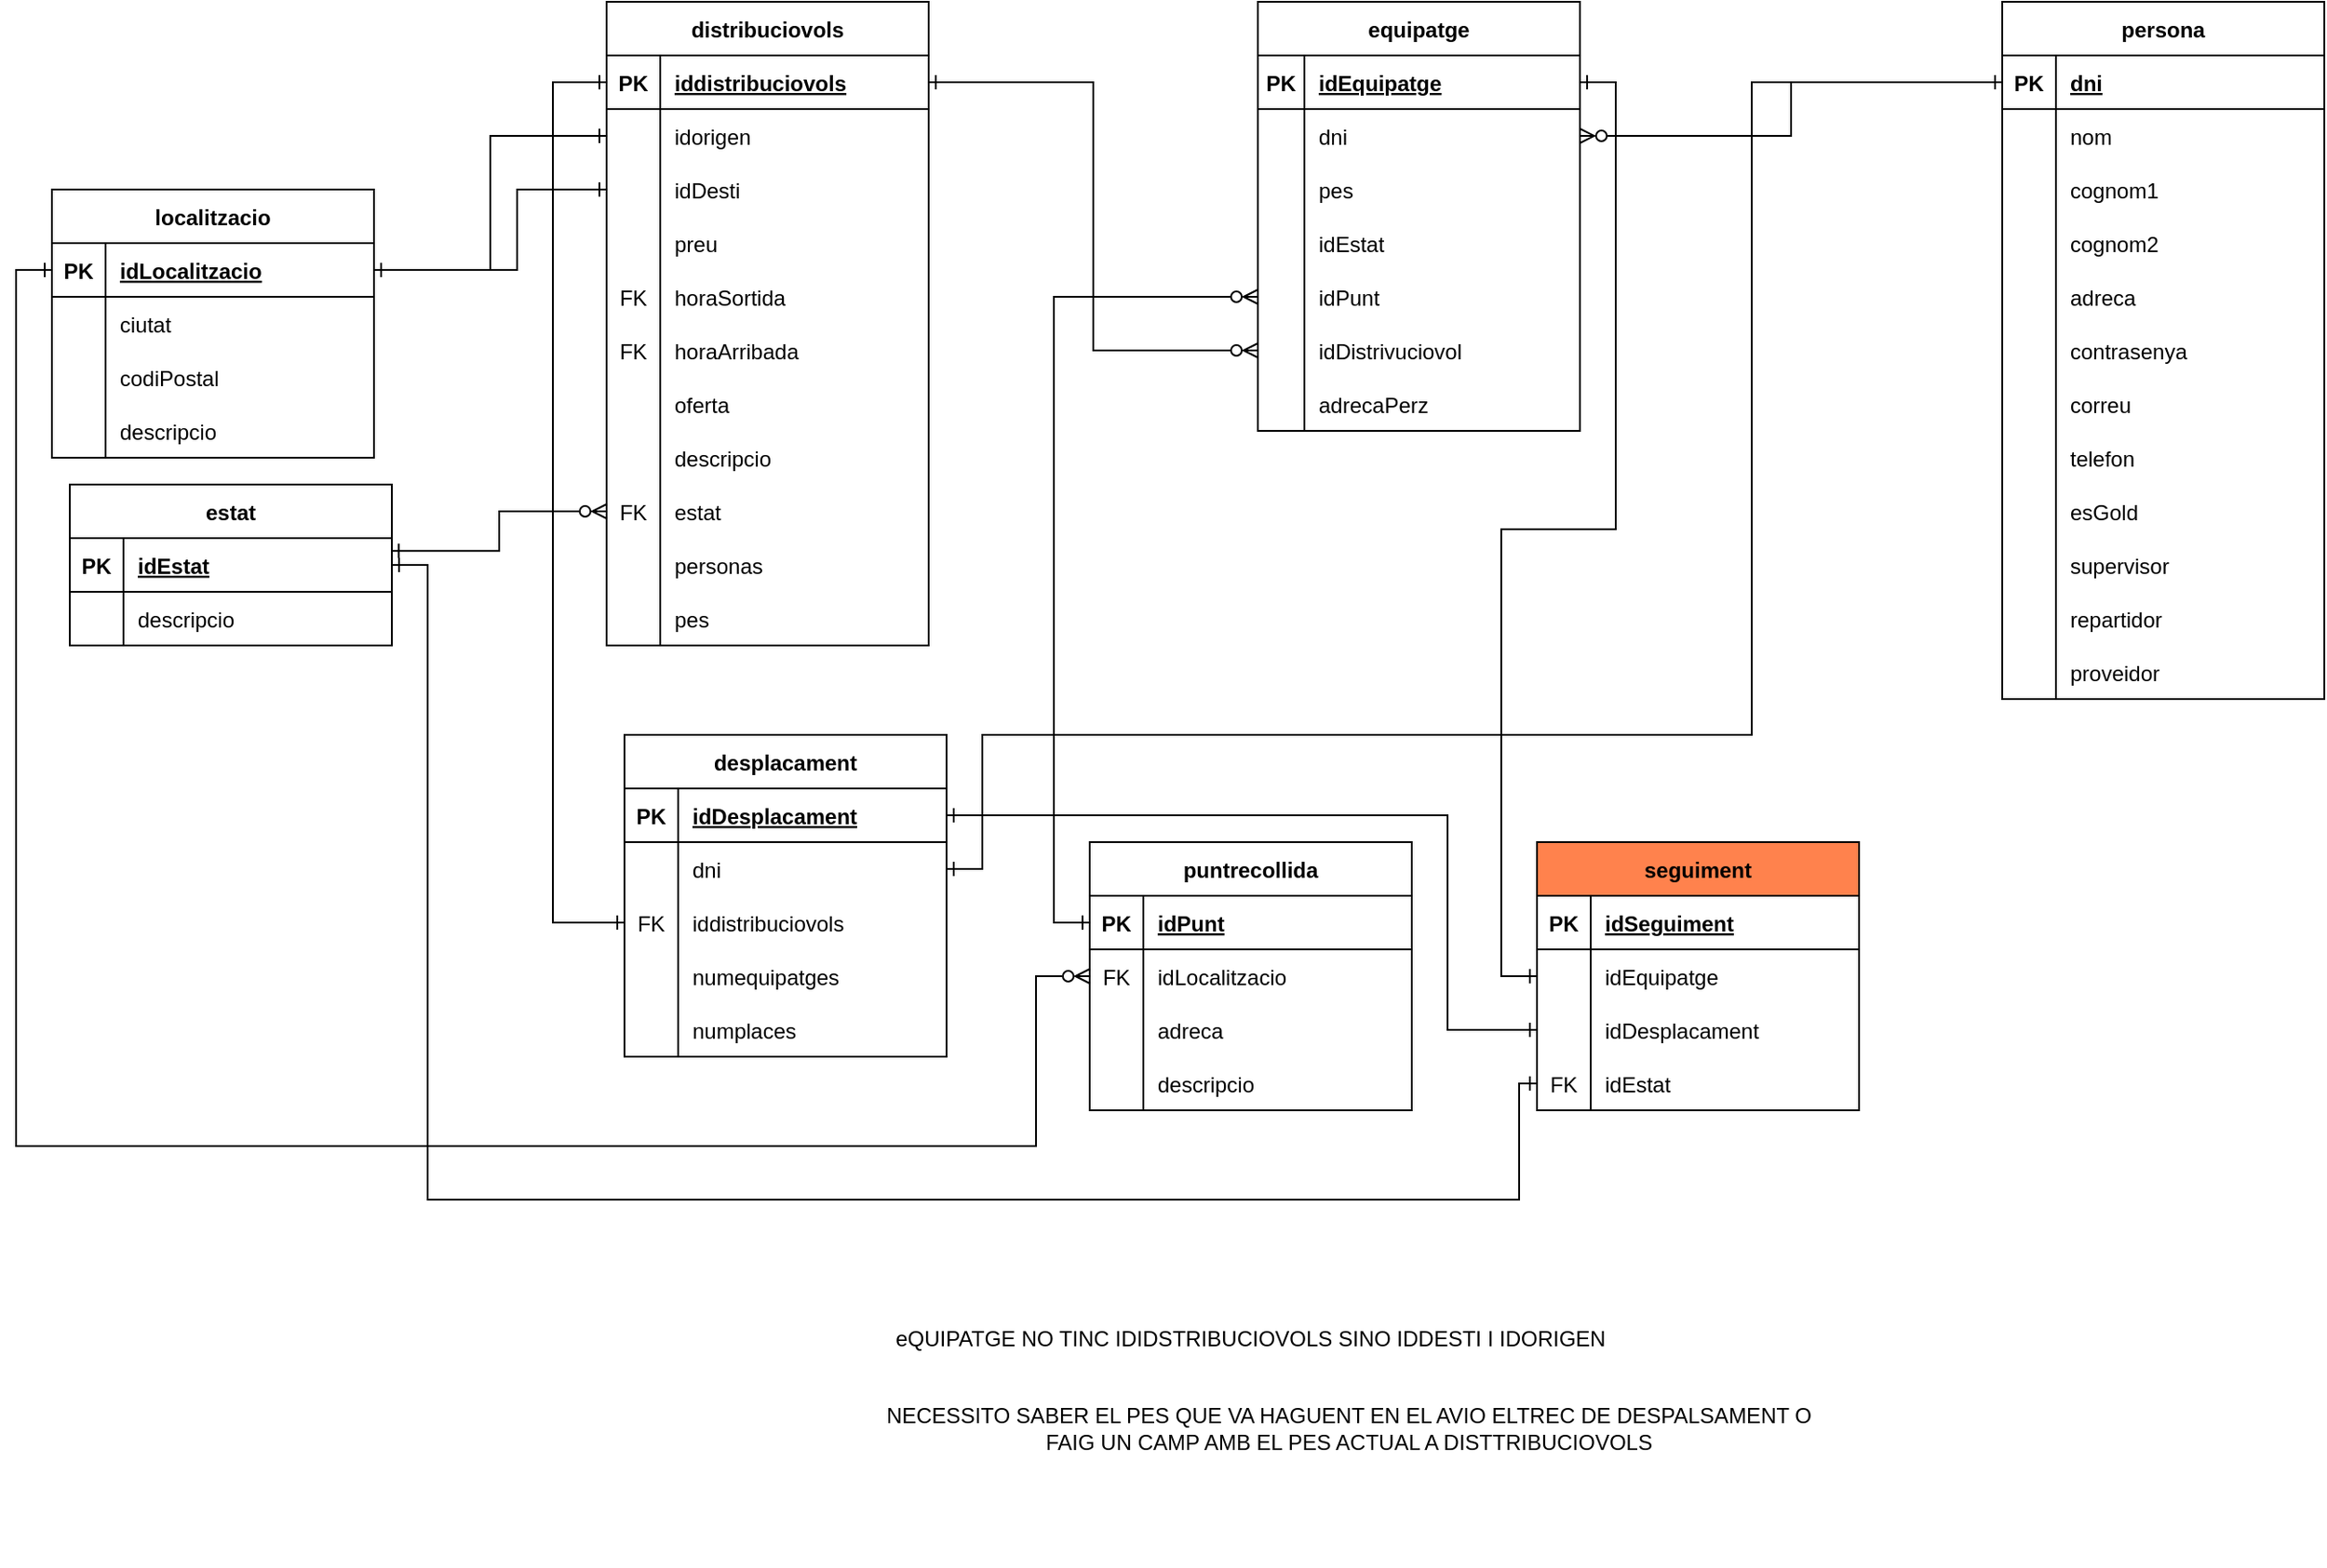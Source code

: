 <mxfile version="19.0.1" type="google"><diagram id="Xll1aqcKHTqZB0tNAm03" name="Page-1"><mxGraphModel grid="1" page="1" gridSize="10" guides="1" tooltips="1" connect="1" arrows="1" fold="1" pageScale="1" pageWidth="827" pageHeight="1169" math="0" shadow="0"><root><mxCell id="0"/><mxCell id="1" parent="0"/><mxCell id="AdLzzKehuhRjVMUd5-0i-36" value="desplacament" style="shape=table;startSize=30;container=1;collapsible=1;childLayout=tableLayout;fixedRows=1;rowLines=0;fontStyle=1;align=center;resizeLast=1;" vertex="1" parent="1"><mxGeometry x="80" y="-230" width="180" height="180" as="geometry"/></mxCell><mxCell id="AdLzzKehuhRjVMUd5-0i-37" value="" style="shape=tableRow;horizontal=0;startSize=0;swimlaneHead=0;swimlaneBody=0;fillColor=none;collapsible=0;dropTarget=0;points=[[0,0.5],[1,0.5]];portConstraint=eastwest;top=0;left=0;right=0;bottom=1;" vertex="1" parent="AdLzzKehuhRjVMUd5-0i-36"><mxGeometry y="30" width="180" height="30" as="geometry"/></mxCell><mxCell id="AdLzzKehuhRjVMUd5-0i-38" value="PK" style="shape=partialRectangle;connectable=0;fillColor=none;top=0;left=0;bottom=0;right=0;fontStyle=1;overflow=hidden;" vertex="1" parent="AdLzzKehuhRjVMUd5-0i-37"><mxGeometry width="30" height="30" as="geometry"><mxRectangle width="30" height="30" as="alternateBounds"/></mxGeometry></mxCell><mxCell id="AdLzzKehuhRjVMUd5-0i-39" value="idDesplacament" style="shape=partialRectangle;connectable=0;fillColor=none;top=0;left=0;bottom=0;right=0;align=left;spacingLeft=6;fontStyle=5;overflow=hidden;" vertex="1" parent="AdLzzKehuhRjVMUd5-0i-37"><mxGeometry x="30" width="150" height="30" as="geometry"><mxRectangle width="150" height="30" as="alternateBounds"/></mxGeometry></mxCell><mxCell id="AdLzzKehuhRjVMUd5-0i-40" value="" style="shape=tableRow;horizontal=0;startSize=0;swimlaneHead=0;swimlaneBody=0;fillColor=none;collapsible=0;dropTarget=0;points=[[0,0.5],[1,0.5]];portConstraint=eastwest;top=0;left=0;right=0;bottom=0;" vertex="1" parent="AdLzzKehuhRjVMUd5-0i-36"><mxGeometry y="60" width="180" height="30" as="geometry"/></mxCell><mxCell id="AdLzzKehuhRjVMUd5-0i-41" value="" style="shape=partialRectangle;connectable=0;fillColor=none;top=0;left=0;bottom=0;right=0;editable=1;overflow=hidden;" vertex="1" parent="AdLzzKehuhRjVMUd5-0i-40"><mxGeometry width="30" height="30" as="geometry"><mxRectangle width="30" height="30" as="alternateBounds"/></mxGeometry></mxCell><mxCell id="AdLzzKehuhRjVMUd5-0i-42" value="dni" style="shape=partialRectangle;connectable=0;fillColor=none;top=0;left=0;bottom=0;right=0;align=left;spacingLeft=6;overflow=hidden;" vertex="1" parent="AdLzzKehuhRjVMUd5-0i-40"><mxGeometry x="30" width="150" height="30" as="geometry"><mxRectangle width="150" height="30" as="alternateBounds"/></mxGeometry></mxCell><mxCell id="AdLzzKehuhRjVMUd5-0i-46" value="" style="shape=tableRow;horizontal=0;startSize=0;swimlaneHead=0;swimlaneBody=0;fillColor=none;collapsible=0;dropTarget=0;points=[[0,0.5],[1,0.5]];portConstraint=eastwest;top=0;left=0;right=0;bottom=0;" vertex="1" parent="AdLzzKehuhRjVMUd5-0i-36"><mxGeometry y="90" width="180" height="30" as="geometry"/></mxCell><mxCell id="AdLzzKehuhRjVMUd5-0i-47" value="FK" style="shape=partialRectangle;connectable=0;fillColor=none;top=0;left=0;bottom=0;right=0;editable=1;overflow=hidden;" vertex="1" parent="AdLzzKehuhRjVMUd5-0i-46"><mxGeometry width="30" height="30" as="geometry"><mxRectangle width="30" height="30" as="alternateBounds"/></mxGeometry></mxCell><mxCell id="AdLzzKehuhRjVMUd5-0i-48" value="iddistribuciovols" style="shape=partialRectangle;connectable=0;fillColor=none;top=0;left=0;bottom=0;right=0;align=left;spacingLeft=6;overflow=hidden;" vertex="1" parent="AdLzzKehuhRjVMUd5-0i-46"><mxGeometry x="30" width="150" height="30" as="geometry"><mxRectangle width="150" height="30" as="alternateBounds"/></mxGeometry></mxCell><mxCell id="AdLzzKehuhRjVMUd5-0i-162" value="" style="shape=tableRow;horizontal=0;startSize=0;swimlaneHead=0;swimlaneBody=0;fillColor=none;collapsible=0;dropTarget=0;points=[[0,0.5],[1,0.5]];portConstraint=eastwest;top=0;left=0;right=0;bottom=0;" vertex="1" parent="AdLzzKehuhRjVMUd5-0i-36"><mxGeometry y="120" width="180" height="30" as="geometry"/></mxCell><mxCell id="AdLzzKehuhRjVMUd5-0i-163" value="" style="shape=partialRectangle;connectable=0;fillColor=none;top=0;left=0;bottom=0;right=0;editable=1;overflow=hidden;" vertex="1" parent="AdLzzKehuhRjVMUd5-0i-162"><mxGeometry width="30" height="30" as="geometry"><mxRectangle width="30" height="30" as="alternateBounds"/></mxGeometry></mxCell><mxCell id="AdLzzKehuhRjVMUd5-0i-164" value="numequipatges" style="shape=partialRectangle;connectable=0;fillColor=none;top=0;left=0;bottom=0;right=0;align=left;spacingLeft=6;overflow=hidden;" vertex="1" parent="AdLzzKehuhRjVMUd5-0i-162"><mxGeometry x="30" width="150" height="30" as="geometry"><mxRectangle width="150" height="30" as="alternateBounds"/></mxGeometry></mxCell><mxCell id="AdLzzKehuhRjVMUd5-0i-166" value="" style="shape=tableRow;horizontal=0;startSize=0;swimlaneHead=0;swimlaneBody=0;fillColor=none;collapsible=0;dropTarget=0;points=[[0,0.5],[1,0.5]];portConstraint=eastwest;top=0;left=0;right=0;bottom=0;" vertex="1" parent="AdLzzKehuhRjVMUd5-0i-36"><mxGeometry y="150" width="180" height="30" as="geometry"/></mxCell><mxCell id="AdLzzKehuhRjVMUd5-0i-167" value="" style="shape=partialRectangle;connectable=0;fillColor=none;top=0;left=0;bottom=0;right=0;editable=1;overflow=hidden;" vertex="1" parent="AdLzzKehuhRjVMUd5-0i-166"><mxGeometry width="30" height="30" as="geometry"><mxRectangle width="30" height="30" as="alternateBounds"/></mxGeometry></mxCell><mxCell id="AdLzzKehuhRjVMUd5-0i-168" value="numplaces" style="shape=partialRectangle;connectable=0;fillColor=none;top=0;left=0;bottom=0;right=0;align=left;spacingLeft=6;overflow=hidden;" vertex="1" parent="AdLzzKehuhRjVMUd5-0i-166"><mxGeometry x="30" width="150" height="30" as="geometry"><mxRectangle width="150" height="30" as="alternateBounds"/></mxGeometry></mxCell><mxCell id="AdLzzKehuhRjVMUd5-0i-169" value="distribuciovols" style="shape=table;startSize=30;container=1;collapsible=1;childLayout=tableLayout;fixedRows=1;rowLines=0;fontStyle=1;align=center;resizeLast=1;" vertex="1" parent="1"><mxGeometry x="70" y="-640" width="180" height="360" as="geometry"/></mxCell><mxCell id="AdLzzKehuhRjVMUd5-0i-170" value="" style="shape=tableRow;horizontal=0;startSize=0;swimlaneHead=0;swimlaneBody=0;fillColor=none;collapsible=0;dropTarget=0;points=[[0,0.5],[1,0.5]];portConstraint=eastwest;top=0;left=0;right=0;bottom=1;" vertex="1" parent="AdLzzKehuhRjVMUd5-0i-169"><mxGeometry y="30" width="180" height="30" as="geometry"/></mxCell><mxCell id="AdLzzKehuhRjVMUd5-0i-171" value="PK" style="shape=partialRectangle;connectable=0;fillColor=none;top=0;left=0;bottom=0;right=0;fontStyle=1;overflow=hidden;" vertex="1" parent="AdLzzKehuhRjVMUd5-0i-170"><mxGeometry width="30" height="30" as="geometry"><mxRectangle width="30" height="30" as="alternateBounds"/></mxGeometry></mxCell><mxCell id="AdLzzKehuhRjVMUd5-0i-172" value="iddistribuciovols" style="shape=partialRectangle;connectable=0;fillColor=none;top=0;left=0;bottom=0;right=0;align=left;spacingLeft=6;fontStyle=5;overflow=hidden;" vertex="1" parent="AdLzzKehuhRjVMUd5-0i-170"><mxGeometry x="30" width="150" height="30" as="geometry"><mxRectangle width="150" height="30" as="alternateBounds"/></mxGeometry></mxCell><mxCell id="AdLzzKehuhRjVMUd5-0i-173" value="" style="shape=tableRow;horizontal=0;startSize=0;swimlaneHead=0;swimlaneBody=0;fillColor=none;collapsible=0;dropTarget=0;points=[[0,0.5],[1,0.5]];portConstraint=eastwest;top=0;left=0;right=0;bottom=0;" vertex="1" parent="AdLzzKehuhRjVMUd5-0i-169"><mxGeometry y="60" width="180" height="30" as="geometry"/></mxCell><mxCell id="AdLzzKehuhRjVMUd5-0i-174" value="" style="shape=partialRectangle;connectable=0;fillColor=none;top=0;left=0;bottom=0;right=0;editable=1;overflow=hidden;" vertex="1" parent="AdLzzKehuhRjVMUd5-0i-173"><mxGeometry width="30" height="30" as="geometry"><mxRectangle width="30" height="30" as="alternateBounds"/></mxGeometry></mxCell><mxCell id="AdLzzKehuhRjVMUd5-0i-175" value="idorigen" style="shape=partialRectangle;connectable=0;fillColor=none;top=0;left=0;bottom=0;right=0;align=left;spacingLeft=6;overflow=hidden;" vertex="1" parent="AdLzzKehuhRjVMUd5-0i-173"><mxGeometry x="30" width="150" height="30" as="geometry"><mxRectangle width="150" height="30" as="alternateBounds"/></mxGeometry></mxCell><mxCell id="AdLzzKehuhRjVMUd5-0i-176" value="" style="shape=tableRow;horizontal=0;startSize=0;swimlaneHead=0;swimlaneBody=0;fillColor=none;collapsible=0;dropTarget=0;points=[[0,0.5],[1,0.5]];portConstraint=eastwest;top=0;left=0;right=0;bottom=0;" vertex="1" parent="AdLzzKehuhRjVMUd5-0i-169"><mxGeometry y="90" width="180" height="30" as="geometry"/></mxCell><mxCell id="AdLzzKehuhRjVMUd5-0i-177" value="" style="shape=partialRectangle;connectable=0;fillColor=none;top=0;left=0;bottom=0;right=0;editable=1;overflow=hidden;" vertex="1" parent="AdLzzKehuhRjVMUd5-0i-176"><mxGeometry width="30" height="30" as="geometry"><mxRectangle width="30" height="30" as="alternateBounds"/></mxGeometry></mxCell><mxCell id="AdLzzKehuhRjVMUd5-0i-178" value="idDesti" style="shape=partialRectangle;connectable=0;fillColor=none;top=0;left=0;bottom=0;right=0;align=left;spacingLeft=6;overflow=hidden;" vertex="1" parent="AdLzzKehuhRjVMUd5-0i-176"><mxGeometry x="30" width="150" height="30" as="geometry"><mxRectangle width="150" height="30" as="alternateBounds"/></mxGeometry></mxCell><mxCell id="AdLzzKehuhRjVMUd5-0i-179" value="" style="shape=tableRow;horizontal=0;startSize=0;swimlaneHead=0;swimlaneBody=0;fillColor=none;collapsible=0;dropTarget=0;points=[[0,0.5],[1,0.5]];portConstraint=eastwest;top=0;left=0;right=0;bottom=0;" vertex="1" parent="AdLzzKehuhRjVMUd5-0i-169"><mxGeometry y="120" width="180" height="30" as="geometry"/></mxCell><mxCell id="AdLzzKehuhRjVMUd5-0i-180" value="" style="shape=partialRectangle;connectable=0;fillColor=none;top=0;left=0;bottom=0;right=0;editable=1;overflow=hidden;" vertex="1" parent="AdLzzKehuhRjVMUd5-0i-179"><mxGeometry width="30" height="30" as="geometry"><mxRectangle width="30" height="30" as="alternateBounds"/></mxGeometry></mxCell><mxCell id="AdLzzKehuhRjVMUd5-0i-181" value="preu" style="shape=partialRectangle;connectable=0;fillColor=none;top=0;left=0;bottom=0;right=0;align=left;spacingLeft=6;overflow=hidden;" vertex="1" parent="AdLzzKehuhRjVMUd5-0i-179"><mxGeometry x="30" width="150" height="30" as="geometry"><mxRectangle width="150" height="30" as="alternateBounds"/></mxGeometry></mxCell><mxCell id="AdLzzKehuhRjVMUd5-0i-182" value="" style="shape=tableRow;horizontal=0;startSize=0;swimlaneHead=0;swimlaneBody=0;fillColor=none;collapsible=0;dropTarget=0;points=[[0,0.5],[1,0.5]];portConstraint=eastwest;top=0;left=0;right=0;bottom=0;" vertex="1" parent="AdLzzKehuhRjVMUd5-0i-169"><mxGeometry y="150" width="180" height="30" as="geometry"/></mxCell><mxCell id="AdLzzKehuhRjVMUd5-0i-183" value="FK" style="shape=partialRectangle;connectable=0;fillColor=none;top=0;left=0;bottom=0;right=0;editable=1;overflow=hidden;" vertex="1" parent="AdLzzKehuhRjVMUd5-0i-182"><mxGeometry width="30" height="30" as="geometry"><mxRectangle width="30" height="30" as="alternateBounds"/></mxGeometry></mxCell><mxCell id="AdLzzKehuhRjVMUd5-0i-184" value="horaSortida" style="shape=partialRectangle;connectable=0;fillColor=none;top=0;left=0;bottom=0;right=0;align=left;spacingLeft=6;overflow=hidden;" vertex="1" parent="AdLzzKehuhRjVMUd5-0i-182"><mxGeometry x="30" width="150" height="30" as="geometry"><mxRectangle width="150" height="30" as="alternateBounds"/></mxGeometry></mxCell><mxCell id="AdLzzKehuhRjVMUd5-0i-185" value="" style="shape=tableRow;horizontal=0;startSize=0;swimlaneHead=0;swimlaneBody=0;fillColor=none;collapsible=0;dropTarget=0;points=[[0,0.5],[1,0.5]];portConstraint=eastwest;top=0;left=0;right=0;bottom=0;" vertex="1" parent="AdLzzKehuhRjVMUd5-0i-169"><mxGeometry y="180" width="180" height="30" as="geometry"/></mxCell><mxCell id="AdLzzKehuhRjVMUd5-0i-186" value="FK" style="shape=partialRectangle;connectable=0;fillColor=none;top=0;left=0;bottom=0;right=0;editable=1;overflow=hidden;" vertex="1" parent="AdLzzKehuhRjVMUd5-0i-185"><mxGeometry width="30" height="30" as="geometry"><mxRectangle width="30" height="30" as="alternateBounds"/></mxGeometry></mxCell><mxCell id="AdLzzKehuhRjVMUd5-0i-187" value="horaArribada" style="shape=partialRectangle;connectable=0;fillColor=none;top=0;left=0;bottom=0;right=0;align=left;spacingLeft=6;overflow=hidden;" vertex="1" parent="AdLzzKehuhRjVMUd5-0i-185"><mxGeometry x="30" width="150" height="30" as="geometry"><mxRectangle width="150" height="30" as="alternateBounds"/></mxGeometry></mxCell><mxCell id="AdLzzKehuhRjVMUd5-0i-188" value="" style="shape=tableRow;horizontal=0;startSize=0;swimlaneHead=0;swimlaneBody=0;fillColor=none;collapsible=0;dropTarget=0;points=[[0,0.5],[1,0.5]];portConstraint=eastwest;top=0;left=0;right=0;bottom=0;" vertex="1" parent="AdLzzKehuhRjVMUd5-0i-169"><mxGeometry y="210" width="180" height="30" as="geometry"/></mxCell><mxCell id="AdLzzKehuhRjVMUd5-0i-189" value="" style="shape=partialRectangle;connectable=0;fillColor=none;top=0;left=0;bottom=0;right=0;editable=1;overflow=hidden;" vertex="1" parent="AdLzzKehuhRjVMUd5-0i-188"><mxGeometry width="30" height="30" as="geometry"><mxRectangle width="30" height="30" as="alternateBounds"/></mxGeometry></mxCell><mxCell id="AdLzzKehuhRjVMUd5-0i-190" value="oferta" style="shape=partialRectangle;connectable=0;fillColor=none;top=0;left=0;bottom=0;right=0;align=left;spacingLeft=6;overflow=hidden;" vertex="1" parent="AdLzzKehuhRjVMUd5-0i-188"><mxGeometry x="30" width="150" height="30" as="geometry"><mxRectangle width="150" height="30" as="alternateBounds"/></mxGeometry></mxCell><mxCell id="AdLzzKehuhRjVMUd5-0i-194" value="" style="shape=tableRow;horizontal=0;startSize=0;swimlaneHead=0;swimlaneBody=0;fillColor=none;collapsible=0;dropTarget=0;points=[[0,0.5],[1,0.5]];portConstraint=eastwest;top=0;left=0;right=0;bottom=0;" vertex="1" parent="AdLzzKehuhRjVMUd5-0i-169"><mxGeometry y="240" width="180" height="30" as="geometry"/></mxCell><mxCell id="AdLzzKehuhRjVMUd5-0i-195" value="" style="shape=partialRectangle;connectable=0;fillColor=none;top=0;left=0;bottom=0;right=0;editable=1;overflow=hidden;" vertex="1" parent="AdLzzKehuhRjVMUd5-0i-194"><mxGeometry width="30" height="30" as="geometry"><mxRectangle width="30" height="30" as="alternateBounds"/></mxGeometry></mxCell><mxCell id="AdLzzKehuhRjVMUd5-0i-196" value="descripcio" style="shape=partialRectangle;connectable=0;fillColor=none;top=0;left=0;bottom=0;right=0;align=left;spacingLeft=6;overflow=hidden;" vertex="1" parent="AdLzzKehuhRjVMUd5-0i-194"><mxGeometry x="30" width="150" height="30" as="geometry"><mxRectangle width="150" height="30" as="alternateBounds"/></mxGeometry></mxCell><mxCell id="AdLzzKehuhRjVMUd5-0i-197" value="" style="shape=tableRow;horizontal=0;startSize=0;swimlaneHead=0;swimlaneBody=0;fillColor=none;collapsible=0;dropTarget=0;points=[[0,0.5],[1,0.5]];portConstraint=eastwest;top=0;left=0;right=0;bottom=0;" vertex="1" parent="AdLzzKehuhRjVMUd5-0i-169"><mxGeometry y="270" width="180" height="30" as="geometry"/></mxCell><mxCell id="AdLzzKehuhRjVMUd5-0i-198" value="FK" style="shape=partialRectangle;connectable=0;fillColor=none;top=0;left=0;bottom=0;right=0;editable=1;overflow=hidden;" vertex="1" parent="AdLzzKehuhRjVMUd5-0i-197"><mxGeometry width="30" height="30" as="geometry"><mxRectangle width="30" height="30" as="alternateBounds"/></mxGeometry></mxCell><mxCell id="AdLzzKehuhRjVMUd5-0i-199" value="estat" style="shape=partialRectangle;connectable=0;fillColor=none;top=0;left=0;bottom=0;right=0;align=left;spacingLeft=6;overflow=hidden;" vertex="1" parent="AdLzzKehuhRjVMUd5-0i-197"><mxGeometry x="30" width="150" height="30" as="geometry"><mxRectangle width="150" height="30" as="alternateBounds"/></mxGeometry></mxCell><mxCell id="AdLzzKehuhRjVMUd5-0i-200" value="" style="shape=tableRow;horizontal=0;startSize=0;swimlaneHead=0;swimlaneBody=0;fillColor=none;collapsible=0;dropTarget=0;points=[[0,0.5],[1,0.5]];portConstraint=eastwest;top=0;left=0;right=0;bottom=0;" vertex="1" parent="AdLzzKehuhRjVMUd5-0i-169"><mxGeometry y="300" width="180" height="30" as="geometry"/></mxCell><mxCell id="AdLzzKehuhRjVMUd5-0i-201" value="" style="shape=partialRectangle;connectable=0;fillColor=none;top=0;left=0;bottom=0;right=0;editable=1;overflow=hidden;" vertex="1" parent="AdLzzKehuhRjVMUd5-0i-200"><mxGeometry width="30" height="30" as="geometry"><mxRectangle width="30" height="30" as="alternateBounds"/></mxGeometry></mxCell><mxCell id="AdLzzKehuhRjVMUd5-0i-202" value="personas" style="shape=partialRectangle;connectable=0;fillColor=none;top=0;left=0;bottom=0;right=0;align=left;spacingLeft=6;overflow=hidden;" vertex="1" parent="AdLzzKehuhRjVMUd5-0i-200"><mxGeometry x="30" width="150" height="30" as="geometry"><mxRectangle width="150" height="30" as="alternateBounds"/></mxGeometry></mxCell><mxCell id="AdLzzKehuhRjVMUd5-0i-203" value="" style="shape=tableRow;horizontal=0;startSize=0;swimlaneHead=0;swimlaneBody=0;fillColor=none;collapsible=0;dropTarget=0;points=[[0,0.5],[1,0.5]];portConstraint=eastwest;top=0;left=0;right=0;bottom=0;" vertex="1" parent="AdLzzKehuhRjVMUd5-0i-169"><mxGeometry y="330" width="180" height="30" as="geometry"/></mxCell><mxCell id="AdLzzKehuhRjVMUd5-0i-204" value="" style="shape=partialRectangle;connectable=0;fillColor=none;top=0;left=0;bottom=0;right=0;editable=1;overflow=hidden;" vertex="1" parent="AdLzzKehuhRjVMUd5-0i-203"><mxGeometry width="30" height="30" as="geometry"><mxRectangle width="30" height="30" as="alternateBounds"/></mxGeometry></mxCell><mxCell id="AdLzzKehuhRjVMUd5-0i-205" value="pes" style="shape=partialRectangle;connectable=0;fillColor=none;top=0;left=0;bottom=0;right=0;align=left;spacingLeft=6;overflow=hidden;" vertex="1" parent="AdLzzKehuhRjVMUd5-0i-203"><mxGeometry x="30" width="150" height="30" as="geometry"><mxRectangle width="150" height="30" as="alternateBounds"/></mxGeometry></mxCell><mxCell id="AdLzzKehuhRjVMUd5-0i-206" value="equipatge" style="shape=table;startSize=30;container=1;collapsible=1;childLayout=tableLayout;fixedRows=1;rowLines=0;fontStyle=1;align=center;resizeLast=1;" vertex="1" parent="1"><mxGeometry x="434" y="-640" width="180" height="240" as="geometry"/></mxCell><mxCell id="AdLzzKehuhRjVMUd5-0i-207" value="" style="shape=tableRow;horizontal=0;startSize=0;swimlaneHead=0;swimlaneBody=0;fillColor=none;collapsible=0;dropTarget=0;points=[[0,0.5],[1,0.5]];portConstraint=eastwest;top=0;left=0;right=0;bottom=1;" vertex="1" parent="AdLzzKehuhRjVMUd5-0i-206"><mxGeometry y="30" width="180" height="30" as="geometry"/></mxCell><mxCell id="AdLzzKehuhRjVMUd5-0i-208" value="PK" style="shape=partialRectangle;connectable=0;fillColor=none;top=0;left=0;bottom=0;right=0;fontStyle=1;overflow=hidden;" vertex="1" parent="AdLzzKehuhRjVMUd5-0i-207"><mxGeometry width="26.0" height="30" as="geometry"><mxRectangle width="26.0" height="30" as="alternateBounds"/></mxGeometry></mxCell><mxCell id="AdLzzKehuhRjVMUd5-0i-209" value="idEquipatge" style="shape=partialRectangle;connectable=0;fillColor=none;top=0;left=0;bottom=0;right=0;align=left;spacingLeft=6;fontStyle=5;overflow=hidden;" vertex="1" parent="AdLzzKehuhRjVMUd5-0i-207"><mxGeometry x="26.0" width="154.0" height="30" as="geometry"><mxRectangle width="154.0" height="30" as="alternateBounds"/></mxGeometry></mxCell><mxCell id="AdLzzKehuhRjVMUd5-0i-210" value="" style="shape=tableRow;horizontal=0;startSize=0;swimlaneHead=0;swimlaneBody=0;fillColor=none;collapsible=0;dropTarget=0;points=[[0,0.5],[1,0.5]];portConstraint=eastwest;top=0;left=0;right=0;bottom=0;" vertex="1" parent="AdLzzKehuhRjVMUd5-0i-206"><mxGeometry y="60" width="180" height="30" as="geometry"/></mxCell><mxCell id="AdLzzKehuhRjVMUd5-0i-211" value="" style="shape=partialRectangle;connectable=0;fillColor=none;top=0;left=0;bottom=0;right=0;editable=1;overflow=hidden;" vertex="1" parent="AdLzzKehuhRjVMUd5-0i-210"><mxGeometry width="26.0" height="30" as="geometry"><mxRectangle width="26.0" height="30" as="alternateBounds"/></mxGeometry></mxCell><mxCell id="AdLzzKehuhRjVMUd5-0i-212" value="dni" style="shape=partialRectangle;connectable=0;fillColor=none;top=0;left=0;bottom=0;right=0;align=left;spacingLeft=6;overflow=hidden;" vertex="1" parent="AdLzzKehuhRjVMUd5-0i-210"><mxGeometry x="26.0" width="154.0" height="30" as="geometry"><mxRectangle width="154.0" height="30" as="alternateBounds"/></mxGeometry></mxCell><mxCell id="AdLzzKehuhRjVMUd5-0i-216" value="" style="shape=tableRow;horizontal=0;startSize=0;swimlaneHead=0;swimlaneBody=0;fillColor=none;collapsible=0;dropTarget=0;points=[[0,0.5],[1,0.5]];portConstraint=eastwest;top=0;left=0;right=0;bottom=0;" vertex="1" parent="AdLzzKehuhRjVMUd5-0i-206"><mxGeometry y="90" width="180" height="30" as="geometry"/></mxCell><mxCell id="AdLzzKehuhRjVMUd5-0i-217" value="" style="shape=partialRectangle;connectable=0;fillColor=none;top=0;left=0;bottom=0;right=0;editable=1;overflow=hidden;" vertex="1" parent="AdLzzKehuhRjVMUd5-0i-216"><mxGeometry width="26.0" height="30" as="geometry"><mxRectangle width="26.0" height="30" as="alternateBounds"/></mxGeometry></mxCell><mxCell id="AdLzzKehuhRjVMUd5-0i-218" value="pes" style="shape=partialRectangle;connectable=0;fillColor=none;top=0;left=0;bottom=0;right=0;align=left;spacingLeft=6;overflow=hidden;" vertex="1" parent="AdLzzKehuhRjVMUd5-0i-216"><mxGeometry x="26.0" width="154.0" height="30" as="geometry"><mxRectangle width="154.0" height="30" as="alternateBounds"/></mxGeometry></mxCell><mxCell id="AdLzzKehuhRjVMUd5-0i-219" value="" style="shape=tableRow;horizontal=0;startSize=0;swimlaneHead=0;swimlaneBody=0;fillColor=none;collapsible=0;dropTarget=0;points=[[0,0.5],[1,0.5]];portConstraint=eastwest;top=0;left=0;right=0;bottom=0;" vertex="1" parent="AdLzzKehuhRjVMUd5-0i-206"><mxGeometry y="120" width="180" height="30" as="geometry"/></mxCell><mxCell id="AdLzzKehuhRjVMUd5-0i-220" value="" style="shape=partialRectangle;connectable=0;fillColor=none;top=0;left=0;bottom=0;right=0;editable=1;overflow=hidden;" vertex="1" parent="AdLzzKehuhRjVMUd5-0i-219"><mxGeometry width="26.0" height="30" as="geometry"><mxRectangle width="26.0" height="30" as="alternateBounds"/></mxGeometry></mxCell><mxCell id="AdLzzKehuhRjVMUd5-0i-221" value="idEstat" style="shape=partialRectangle;connectable=0;fillColor=none;top=0;left=0;bottom=0;right=0;align=left;spacingLeft=6;overflow=hidden;" vertex="1" parent="AdLzzKehuhRjVMUd5-0i-219"><mxGeometry x="26.0" width="154.0" height="30" as="geometry"><mxRectangle width="154.0" height="30" as="alternateBounds"/></mxGeometry></mxCell><mxCell id="AdLzzKehuhRjVMUd5-0i-222" value="" style="shape=tableRow;horizontal=0;startSize=0;swimlaneHead=0;swimlaneBody=0;fillColor=none;collapsible=0;dropTarget=0;points=[[0,0.5],[1,0.5]];portConstraint=eastwest;top=0;left=0;right=0;bottom=0;" vertex="1" parent="AdLzzKehuhRjVMUd5-0i-206"><mxGeometry y="150" width="180" height="30" as="geometry"/></mxCell><mxCell id="AdLzzKehuhRjVMUd5-0i-223" value="" style="shape=partialRectangle;connectable=0;fillColor=none;top=0;left=0;bottom=0;right=0;editable=1;overflow=hidden;" vertex="1" parent="AdLzzKehuhRjVMUd5-0i-222"><mxGeometry width="26.0" height="30" as="geometry"><mxRectangle width="26.0" height="30" as="alternateBounds"/></mxGeometry></mxCell><mxCell id="AdLzzKehuhRjVMUd5-0i-224" value="idPunt" style="shape=partialRectangle;connectable=0;fillColor=none;top=0;left=0;bottom=0;right=0;align=left;spacingLeft=6;overflow=hidden;" vertex="1" parent="AdLzzKehuhRjVMUd5-0i-222"><mxGeometry x="26.0" width="154.0" height="30" as="geometry"><mxRectangle width="154.0" height="30" as="alternateBounds"/></mxGeometry></mxCell><mxCell id="ymZbsdlFDNrwdQJ5bWGL-1" value="" style="shape=tableRow;horizontal=0;startSize=0;swimlaneHead=0;swimlaneBody=0;fillColor=none;collapsible=0;dropTarget=0;points=[[0,0.5],[1,0.5]];portConstraint=eastwest;top=0;left=0;right=0;bottom=0;" vertex="1" parent="AdLzzKehuhRjVMUd5-0i-206"><mxGeometry y="180" width="180" height="30" as="geometry"/></mxCell><mxCell id="ymZbsdlFDNrwdQJ5bWGL-2" value="" style="shape=partialRectangle;connectable=0;fillColor=none;top=0;left=0;bottom=0;right=0;editable=1;overflow=hidden;" vertex="1" parent="ymZbsdlFDNrwdQJ5bWGL-1"><mxGeometry width="26.0" height="30" as="geometry"><mxRectangle width="26.0" height="30" as="alternateBounds"/></mxGeometry></mxCell><mxCell id="ymZbsdlFDNrwdQJ5bWGL-3" value="idDistrivuciovol" style="shape=partialRectangle;connectable=0;fillColor=none;top=0;left=0;bottom=0;right=0;align=left;spacingLeft=6;overflow=hidden;" vertex="1" parent="ymZbsdlFDNrwdQJ5bWGL-1"><mxGeometry x="26.0" width="154.0" height="30" as="geometry"><mxRectangle width="154.0" height="30" as="alternateBounds"/></mxGeometry></mxCell><mxCell id="ymZbsdlFDNrwdQJ5bWGL-4" value="" style="shape=tableRow;horizontal=0;startSize=0;swimlaneHead=0;swimlaneBody=0;fillColor=none;collapsible=0;dropTarget=0;points=[[0,0.5],[1,0.5]];portConstraint=eastwest;top=0;left=0;right=0;bottom=0;" vertex="1" parent="AdLzzKehuhRjVMUd5-0i-206"><mxGeometry y="210" width="180" height="30" as="geometry"/></mxCell><mxCell id="ymZbsdlFDNrwdQJ5bWGL-5" value="" style="shape=partialRectangle;connectable=0;fillColor=none;top=0;left=0;bottom=0;right=0;editable=1;overflow=hidden;" vertex="1" parent="ymZbsdlFDNrwdQJ5bWGL-4"><mxGeometry width="26.0" height="30" as="geometry"><mxRectangle width="26.0" height="30" as="alternateBounds"/></mxGeometry></mxCell><mxCell id="ymZbsdlFDNrwdQJ5bWGL-6" value="adrecaPerz" style="shape=partialRectangle;connectable=0;fillColor=none;top=0;left=0;bottom=0;right=0;align=left;spacingLeft=6;overflow=hidden;" vertex="1" parent="ymZbsdlFDNrwdQJ5bWGL-4"><mxGeometry x="26.0" width="154.0" height="30" as="geometry"><mxRectangle width="154.0" height="30" as="alternateBounds"/></mxGeometry></mxCell><mxCell id="AdLzzKehuhRjVMUd5-0i-226" value="estat" style="shape=table;startSize=30;container=1;collapsible=1;childLayout=tableLayout;fixedRows=1;rowLines=0;fontStyle=1;align=center;resizeLast=1;" vertex="1" parent="1"><mxGeometry x="-230" y="-370" width="180" height="90" as="geometry"/></mxCell><mxCell id="AdLzzKehuhRjVMUd5-0i-227" value="" style="shape=tableRow;horizontal=0;startSize=0;swimlaneHead=0;swimlaneBody=0;fillColor=none;collapsible=0;dropTarget=0;points=[[0,0.5],[1,0.5]];portConstraint=eastwest;top=0;left=0;right=0;bottom=1;" vertex="1" parent="AdLzzKehuhRjVMUd5-0i-226"><mxGeometry y="30" width="180" height="30" as="geometry"/></mxCell><mxCell id="AdLzzKehuhRjVMUd5-0i-228" value="PK" style="shape=partialRectangle;connectable=0;fillColor=none;top=0;left=0;bottom=0;right=0;fontStyle=1;overflow=hidden;" vertex="1" parent="AdLzzKehuhRjVMUd5-0i-227"><mxGeometry width="30" height="30" as="geometry"><mxRectangle width="30" height="30" as="alternateBounds"/></mxGeometry></mxCell><mxCell id="AdLzzKehuhRjVMUd5-0i-229" value="idEstat" style="shape=partialRectangle;connectable=0;fillColor=none;top=0;left=0;bottom=0;right=0;align=left;spacingLeft=6;fontStyle=5;overflow=hidden;" vertex="1" parent="AdLzzKehuhRjVMUd5-0i-227"><mxGeometry x="30" width="150" height="30" as="geometry"><mxRectangle width="150" height="30" as="alternateBounds"/></mxGeometry></mxCell><mxCell id="AdLzzKehuhRjVMUd5-0i-230" value="" style="shape=tableRow;horizontal=0;startSize=0;swimlaneHead=0;swimlaneBody=0;fillColor=none;collapsible=0;dropTarget=0;points=[[0,0.5],[1,0.5]];portConstraint=eastwest;top=0;left=0;right=0;bottom=0;" vertex="1" parent="AdLzzKehuhRjVMUd5-0i-226"><mxGeometry y="60" width="180" height="30" as="geometry"/></mxCell><mxCell id="AdLzzKehuhRjVMUd5-0i-231" value="" style="shape=partialRectangle;connectable=0;fillColor=none;top=0;left=0;bottom=0;right=0;editable=1;overflow=hidden;" vertex="1" parent="AdLzzKehuhRjVMUd5-0i-230"><mxGeometry width="30" height="30" as="geometry"><mxRectangle width="30" height="30" as="alternateBounds"/></mxGeometry></mxCell><mxCell id="AdLzzKehuhRjVMUd5-0i-232" value="descripcio" style="shape=partialRectangle;connectable=0;fillColor=none;top=0;left=0;bottom=0;right=0;align=left;spacingLeft=6;overflow=hidden;" vertex="1" parent="AdLzzKehuhRjVMUd5-0i-230"><mxGeometry x="30" width="150" height="30" as="geometry"><mxRectangle width="150" height="30" as="alternateBounds"/></mxGeometry></mxCell><mxCell id="AdLzzKehuhRjVMUd5-0i-245" value="localitzacio" style="shape=table;startSize=30;container=1;collapsible=1;childLayout=tableLayout;fixedRows=1;rowLines=0;fontStyle=1;align=center;resizeLast=1;" vertex="1" parent="1"><mxGeometry x="-240" y="-535" width="180" height="150" as="geometry"/></mxCell><mxCell id="AdLzzKehuhRjVMUd5-0i-246" value="" style="shape=tableRow;horizontal=0;startSize=0;swimlaneHead=0;swimlaneBody=0;fillColor=none;collapsible=0;dropTarget=0;points=[[0,0.5],[1,0.5]];portConstraint=eastwest;top=0;left=0;right=0;bottom=1;" vertex="1" parent="AdLzzKehuhRjVMUd5-0i-245"><mxGeometry y="30" width="180" height="30" as="geometry"/></mxCell><mxCell id="AdLzzKehuhRjVMUd5-0i-247" value="PK" style="shape=partialRectangle;connectable=0;fillColor=none;top=0;left=0;bottom=0;right=0;fontStyle=1;overflow=hidden;" vertex="1" parent="AdLzzKehuhRjVMUd5-0i-246"><mxGeometry width="30" height="30" as="geometry"><mxRectangle width="30" height="30" as="alternateBounds"/></mxGeometry></mxCell><mxCell id="AdLzzKehuhRjVMUd5-0i-248" value="idLocalitzacio" style="shape=partialRectangle;connectable=0;fillColor=none;top=0;left=0;bottom=0;right=0;align=left;spacingLeft=6;fontStyle=5;overflow=hidden;" vertex="1" parent="AdLzzKehuhRjVMUd5-0i-246"><mxGeometry x="30" width="150" height="30" as="geometry"><mxRectangle width="150" height="30" as="alternateBounds"/></mxGeometry></mxCell><mxCell id="AdLzzKehuhRjVMUd5-0i-249" value="" style="shape=tableRow;horizontal=0;startSize=0;swimlaneHead=0;swimlaneBody=0;fillColor=none;collapsible=0;dropTarget=0;points=[[0,0.5],[1,0.5]];portConstraint=eastwest;top=0;left=0;right=0;bottom=0;" vertex="1" parent="AdLzzKehuhRjVMUd5-0i-245"><mxGeometry y="60" width="180" height="30" as="geometry"/></mxCell><mxCell id="AdLzzKehuhRjVMUd5-0i-250" value="" style="shape=partialRectangle;connectable=0;fillColor=none;top=0;left=0;bottom=0;right=0;editable=1;overflow=hidden;" vertex="1" parent="AdLzzKehuhRjVMUd5-0i-249"><mxGeometry width="30" height="30" as="geometry"><mxRectangle width="30" height="30" as="alternateBounds"/></mxGeometry></mxCell><mxCell id="AdLzzKehuhRjVMUd5-0i-251" value="ciutat" style="shape=partialRectangle;connectable=0;fillColor=none;top=0;left=0;bottom=0;right=0;align=left;spacingLeft=6;overflow=hidden;" vertex="1" parent="AdLzzKehuhRjVMUd5-0i-249"><mxGeometry x="30" width="150" height="30" as="geometry"><mxRectangle width="150" height="30" as="alternateBounds"/></mxGeometry></mxCell><mxCell id="AdLzzKehuhRjVMUd5-0i-252" value="" style="shape=tableRow;horizontal=0;startSize=0;swimlaneHead=0;swimlaneBody=0;fillColor=none;collapsible=0;dropTarget=0;points=[[0,0.5],[1,0.5]];portConstraint=eastwest;top=0;left=0;right=0;bottom=0;" vertex="1" parent="AdLzzKehuhRjVMUd5-0i-245"><mxGeometry y="90" width="180" height="30" as="geometry"/></mxCell><mxCell id="AdLzzKehuhRjVMUd5-0i-253" value="" style="shape=partialRectangle;connectable=0;fillColor=none;top=0;left=0;bottom=0;right=0;editable=1;overflow=hidden;" vertex="1" parent="AdLzzKehuhRjVMUd5-0i-252"><mxGeometry width="30" height="30" as="geometry"><mxRectangle width="30" height="30" as="alternateBounds"/></mxGeometry></mxCell><mxCell id="AdLzzKehuhRjVMUd5-0i-254" value="codiPostal" style="shape=partialRectangle;connectable=0;fillColor=none;top=0;left=0;bottom=0;right=0;align=left;spacingLeft=6;overflow=hidden;" vertex="1" parent="AdLzzKehuhRjVMUd5-0i-252"><mxGeometry x="30" width="150" height="30" as="geometry"><mxRectangle width="150" height="30" as="alternateBounds"/></mxGeometry></mxCell><mxCell id="AdLzzKehuhRjVMUd5-0i-255" value="" style="shape=tableRow;horizontal=0;startSize=0;swimlaneHead=0;swimlaneBody=0;fillColor=none;collapsible=0;dropTarget=0;points=[[0,0.5],[1,0.5]];portConstraint=eastwest;top=0;left=0;right=0;bottom=0;" vertex="1" parent="AdLzzKehuhRjVMUd5-0i-245"><mxGeometry y="120" width="180" height="30" as="geometry"/></mxCell><mxCell id="AdLzzKehuhRjVMUd5-0i-256" value="" style="shape=partialRectangle;connectable=0;fillColor=none;top=0;left=0;bottom=0;right=0;editable=1;overflow=hidden;" vertex="1" parent="AdLzzKehuhRjVMUd5-0i-255"><mxGeometry width="30" height="30" as="geometry"><mxRectangle width="30" height="30" as="alternateBounds"/></mxGeometry></mxCell><mxCell id="AdLzzKehuhRjVMUd5-0i-257" value="descripcio" style="shape=partialRectangle;connectable=0;fillColor=none;top=0;left=0;bottom=0;right=0;align=left;spacingLeft=6;overflow=hidden;" vertex="1" parent="AdLzzKehuhRjVMUd5-0i-255"><mxGeometry x="30" width="150" height="30" as="geometry"><mxRectangle width="150" height="30" as="alternateBounds"/></mxGeometry></mxCell><mxCell id="AdLzzKehuhRjVMUd5-0i-271" value="persona" style="shape=table;startSize=30;container=1;collapsible=1;childLayout=tableLayout;fixedRows=1;rowLines=0;fontStyle=1;align=center;resizeLast=1;" vertex="1" parent="1"><mxGeometry x="850" y="-640" width="180" height="390" as="geometry"/></mxCell><mxCell id="AdLzzKehuhRjVMUd5-0i-272" value="" style="shape=tableRow;horizontal=0;startSize=0;swimlaneHead=0;swimlaneBody=0;fillColor=none;collapsible=0;dropTarget=0;points=[[0,0.5],[1,0.5]];portConstraint=eastwest;top=0;left=0;right=0;bottom=1;" vertex="1" parent="AdLzzKehuhRjVMUd5-0i-271"><mxGeometry y="30" width="180" height="30" as="geometry"/></mxCell><mxCell id="AdLzzKehuhRjVMUd5-0i-273" value="PK" style="shape=partialRectangle;connectable=0;fillColor=none;top=0;left=0;bottom=0;right=0;fontStyle=1;overflow=hidden;" vertex="1" parent="AdLzzKehuhRjVMUd5-0i-272"><mxGeometry width="30" height="30" as="geometry"><mxRectangle width="30" height="30" as="alternateBounds"/></mxGeometry></mxCell><mxCell id="AdLzzKehuhRjVMUd5-0i-274" value="dni" style="shape=partialRectangle;connectable=0;fillColor=none;top=0;left=0;bottom=0;right=0;align=left;spacingLeft=6;fontStyle=5;overflow=hidden;" vertex="1" parent="AdLzzKehuhRjVMUd5-0i-272"><mxGeometry x="30" width="150" height="30" as="geometry"><mxRectangle width="150" height="30" as="alternateBounds"/></mxGeometry></mxCell><mxCell id="AdLzzKehuhRjVMUd5-0i-275" value="" style="shape=tableRow;horizontal=0;startSize=0;swimlaneHead=0;swimlaneBody=0;fillColor=none;collapsible=0;dropTarget=0;points=[[0,0.5],[1,0.5]];portConstraint=eastwest;top=0;left=0;right=0;bottom=0;" vertex="1" parent="AdLzzKehuhRjVMUd5-0i-271"><mxGeometry y="60" width="180" height="30" as="geometry"/></mxCell><mxCell id="AdLzzKehuhRjVMUd5-0i-276" value="" style="shape=partialRectangle;connectable=0;fillColor=none;top=0;left=0;bottom=0;right=0;editable=1;overflow=hidden;" vertex="1" parent="AdLzzKehuhRjVMUd5-0i-275"><mxGeometry width="30" height="30" as="geometry"><mxRectangle width="30" height="30" as="alternateBounds"/></mxGeometry></mxCell><mxCell id="AdLzzKehuhRjVMUd5-0i-277" value="nom" style="shape=partialRectangle;connectable=0;fillColor=none;top=0;left=0;bottom=0;right=0;align=left;spacingLeft=6;overflow=hidden;" vertex="1" parent="AdLzzKehuhRjVMUd5-0i-275"><mxGeometry x="30" width="150" height="30" as="geometry"><mxRectangle width="150" height="30" as="alternateBounds"/></mxGeometry></mxCell><mxCell id="AdLzzKehuhRjVMUd5-0i-278" value="" style="shape=tableRow;horizontal=0;startSize=0;swimlaneHead=0;swimlaneBody=0;fillColor=none;collapsible=0;dropTarget=0;points=[[0,0.5],[1,0.5]];portConstraint=eastwest;top=0;left=0;right=0;bottom=0;" vertex="1" parent="AdLzzKehuhRjVMUd5-0i-271"><mxGeometry y="90" width="180" height="30" as="geometry"/></mxCell><mxCell id="AdLzzKehuhRjVMUd5-0i-279" value="" style="shape=partialRectangle;connectable=0;fillColor=none;top=0;left=0;bottom=0;right=0;editable=1;overflow=hidden;" vertex="1" parent="AdLzzKehuhRjVMUd5-0i-278"><mxGeometry width="30" height="30" as="geometry"><mxRectangle width="30" height="30" as="alternateBounds"/></mxGeometry></mxCell><mxCell id="AdLzzKehuhRjVMUd5-0i-280" value="cognom1" style="shape=partialRectangle;connectable=0;fillColor=none;top=0;left=0;bottom=0;right=0;align=left;spacingLeft=6;overflow=hidden;" vertex="1" parent="AdLzzKehuhRjVMUd5-0i-278"><mxGeometry x="30" width="150" height="30" as="geometry"><mxRectangle width="150" height="30" as="alternateBounds"/></mxGeometry></mxCell><mxCell id="AdLzzKehuhRjVMUd5-0i-281" value="" style="shape=tableRow;horizontal=0;startSize=0;swimlaneHead=0;swimlaneBody=0;fillColor=none;collapsible=0;dropTarget=0;points=[[0,0.5],[1,0.5]];portConstraint=eastwest;top=0;left=0;right=0;bottom=0;" vertex="1" parent="AdLzzKehuhRjVMUd5-0i-271"><mxGeometry y="120" width="180" height="30" as="geometry"/></mxCell><mxCell id="AdLzzKehuhRjVMUd5-0i-282" value="" style="shape=partialRectangle;connectable=0;fillColor=none;top=0;left=0;bottom=0;right=0;editable=1;overflow=hidden;" vertex="1" parent="AdLzzKehuhRjVMUd5-0i-281"><mxGeometry width="30" height="30" as="geometry"><mxRectangle width="30" height="30" as="alternateBounds"/></mxGeometry></mxCell><mxCell id="AdLzzKehuhRjVMUd5-0i-283" value="cognom2" style="shape=partialRectangle;connectable=0;fillColor=none;top=0;left=0;bottom=0;right=0;align=left;spacingLeft=6;overflow=hidden;" vertex="1" parent="AdLzzKehuhRjVMUd5-0i-281"><mxGeometry x="30" width="150" height="30" as="geometry"><mxRectangle width="150" height="30" as="alternateBounds"/></mxGeometry></mxCell><mxCell id="AdLzzKehuhRjVMUd5-0i-284" value="" style="shape=tableRow;horizontal=0;startSize=0;swimlaneHead=0;swimlaneBody=0;fillColor=none;collapsible=0;dropTarget=0;points=[[0,0.5],[1,0.5]];portConstraint=eastwest;top=0;left=0;right=0;bottom=0;" vertex="1" parent="AdLzzKehuhRjVMUd5-0i-271"><mxGeometry y="150" width="180" height="30" as="geometry"/></mxCell><mxCell id="AdLzzKehuhRjVMUd5-0i-285" value="" style="shape=partialRectangle;connectable=0;fillColor=none;top=0;left=0;bottom=0;right=0;editable=1;overflow=hidden;" vertex="1" parent="AdLzzKehuhRjVMUd5-0i-284"><mxGeometry width="30" height="30" as="geometry"><mxRectangle width="30" height="30" as="alternateBounds"/></mxGeometry></mxCell><mxCell id="AdLzzKehuhRjVMUd5-0i-286" value="adreca" style="shape=partialRectangle;connectable=0;fillColor=none;top=0;left=0;bottom=0;right=0;align=left;spacingLeft=6;overflow=hidden;" vertex="1" parent="AdLzzKehuhRjVMUd5-0i-284"><mxGeometry x="30" width="150" height="30" as="geometry"><mxRectangle width="150" height="30" as="alternateBounds"/></mxGeometry></mxCell><mxCell id="AdLzzKehuhRjVMUd5-0i-287" value="" style="shape=tableRow;horizontal=0;startSize=0;swimlaneHead=0;swimlaneBody=0;fillColor=none;collapsible=0;dropTarget=0;points=[[0,0.5],[1,0.5]];portConstraint=eastwest;top=0;left=0;right=0;bottom=0;" vertex="1" parent="AdLzzKehuhRjVMUd5-0i-271"><mxGeometry y="180" width="180" height="30" as="geometry"/></mxCell><mxCell id="AdLzzKehuhRjVMUd5-0i-288" value="" style="shape=partialRectangle;connectable=0;fillColor=none;top=0;left=0;bottom=0;right=0;editable=1;overflow=hidden;" vertex="1" parent="AdLzzKehuhRjVMUd5-0i-287"><mxGeometry width="30" height="30" as="geometry"><mxRectangle width="30" height="30" as="alternateBounds"/></mxGeometry></mxCell><mxCell id="AdLzzKehuhRjVMUd5-0i-289" value="contrasenya" style="shape=partialRectangle;connectable=0;fillColor=none;top=0;left=0;bottom=0;right=0;align=left;spacingLeft=6;overflow=hidden;" vertex="1" parent="AdLzzKehuhRjVMUd5-0i-287"><mxGeometry x="30" width="150" height="30" as="geometry"><mxRectangle width="150" height="30" as="alternateBounds"/></mxGeometry></mxCell><mxCell id="AdLzzKehuhRjVMUd5-0i-290" value="" style="shape=tableRow;horizontal=0;startSize=0;swimlaneHead=0;swimlaneBody=0;fillColor=none;collapsible=0;dropTarget=0;points=[[0,0.5],[1,0.5]];portConstraint=eastwest;top=0;left=0;right=0;bottom=0;" vertex="1" parent="AdLzzKehuhRjVMUd5-0i-271"><mxGeometry y="210" width="180" height="30" as="geometry"/></mxCell><mxCell id="AdLzzKehuhRjVMUd5-0i-291" value="" style="shape=partialRectangle;connectable=0;fillColor=none;top=0;left=0;bottom=0;right=0;editable=1;overflow=hidden;" vertex="1" parent="AdLzzKehuhRjVMUd5-0i-290"><mxGeometry width="30" height="30" as="geometry"><mxRectangle width="30" height="30" as="alternateBounds"/></mxGeometry></mxCell><mxCell id="AdLzzKehuhRjVMUd5-0i-292" value="correu" style="shape=partialRectangle;connectable=0;fillColor=none;top=0;left=0;bottom=0;right=0;align=left;spacingLeft=6;overflow=hidden;" vertex="1" parent="AdLzzKehuhRjVMUd5-0i-290"><mxGeometry x="30" width="150" height="30" as="geometry"><mxRectangle width="150" height="30" as="alternateBounds"/></mxGeometry></mxCell><mxCell id="AdLzzKehuhRjVMUd5-0i-293" value="" style="shape=tableRow;horizontal=0;startSize=0;swimlaneHead=0;swimlaneBody=0;fillColor=none;collapsible=0;dropTarget=0;points=[[0,0.5],[1,0.5]];portConstraint=eastwest;top=0;left=0;right=0;bottom=0;" vertex="1" parent="AdLzzKehuhRjVMUd5-0i-271"><mxGeometry y="240" width="180" height="30" as="geometry"/></mxCell><mxCell id="AdLzzKehuhRjVMUd5-0i-294" value="" style="shape=partialRectangle;connectable=0;fillColor=none;top=0;left=0;bottom=0;right=0;editable=1;overflow=hidden;" vertex="1" parent="AdLzzKehuhRjVMUd5-0i-293"><mxGeometry width="30" height="30" as="geometry"><mxRectangle width="30" height="30" as="alternateBounds"/></mxGeometry></mxCell><mxCell id="AdLzzKehuhRjVMUd5-0i-295" value="telefon" style="shape=partialRectangle;connectable=0;fillColor=none;top=0;left=0;bottom=0;right=0;align=left;spacingLeft=6;overflow=hidden;" vertex="1" parent="AdLzzKehuhRjVMUd5-0i-293"><mxGeometry x="30" width="150" height="30" as="geometry"><mxRectangle width="150" height="30" as="alternateBounds"/></mxGeometry></mxCell><mxCell id="AdLzzKehuhRjVMUd5-0i-296" value="" style="shape=tableRow;horizontal=0;startSize=0;swimlaneHead=0;swimlaneBody=0;fillColor=none;collapsible=0;dropTarget=0;points=[[0,0.5],[1,0.5]];portConstraint=eastwest;top=0;left=0;right=0;bottom=0;" vertex="1" parent="AdLzzKehuhRjVMUd5-0i-271"><mxGeometry y="270" width="180" height="30" as="geometry"/></mxCell><mxCell id="AdLzzKehuhRjVMUd5-0i-297" value="" style="shape=partialRectangle;connectable=0;fillColor=none;top=0;left=0;bottom=0;right=0;editable=1;overflow=hidden;" vertex="1" parent="AdLzzKehuhRjVMUd5-0i-296"><mxGeometry width="30" height="30" as="geometry"><mxRectangle width="30" height="30" as="alternateBounds"/></mxGeometry></mxCell><mxCell id="AdLzzKehuhRjVMUd5-0i-298" value="esGold" style="shape=partialRectangle;connectable=0;fillColor=none;top=0;left=0;bottom=0;right=0;align=left;spacingLeft=6;overflow=hidden;" vertex="1" parent="AdLzzKehuhRjVMUd5-0i-296"><mxGeometry x="30" width="150" height="30" as="geometry"><mxRectangle width="150" height="30" as="alternateBounds"/></mxGeometry></mxCell><mxCell id="AdLzzKehuhRjVMUd5-0i-299" value="" style="shape=tableRow;horizontal=0;startSize=0;swimlaneHead=0;swimlaneBody=0;fillColor=none;collapsible=0;dropTarget=0;points=[[0,0.5],[1,0.5]];portConstraint=eastwest;top=0;left=0;right=0;bottom=0;" vertex="1" parent="AdLzzKehuhRjVMUd5-0i-271"><mxGeometry y="300" width="180" height="30" as="geometry"/></mxCell><mxCell id="AdLzzKehuhRjVMUd5-0i-300" value="" style="shape=partialRectangle;connectable=0;fillColor=none;top=0;left=0;bottom=0;right=0;editable=1;overflow=hidden;" vertex="1" parent="AdLzzKehuhRjVMUd5-0i-299"><mxGeometry width="30" height="30" as="geometry"><mxRectangle width="30" height="30" as="alternateBounds"/></mxGeometry></mxCell><mxCell id="AdLzzKehuhRjVMUd5-0i-301" value="supervisor" style="shape=partialRectangle;connectable=0;fillColor=none;top=0;left=0;bottom=0;right=0;align=left;spacingLeft=6;overflow=hidden;" vertex="1" parent="AdLzzKehuhRjVMUd5-0i-299"><mxGeometry x="30" width="150" height="30" as="geometry"><mxRectangle width="150" height="30" as="alternateBounds"/></mxGeometry></mxCell><mxCell id="AdLzzKehuhRjVMUd5-0i-302" value="" style="shape=tableRow;horizontal=0;startSize=0;swimlaneHead=0;swimlaneBody=0;fillColor=none;collapsible=0;dropTarget=0;points=[[0,0.5],[1,0.5]];portConstraint=eastwest;top=0;left=0;right=0;bottom=0;" vertex="1" parent="AdLzzKehuhRjVMUd5-0i-271"><mxGeometry y="330" width="180" height="30" as="geometry"/></mxCell><mxCell id="AdLzzKehuhRjVMUd5-0i-303" value="" style="shape=partialRectangle;connectable=0;fillColor=none;top=0;left=0;bottom=0;right=0;editable=1;overflow=hidden;" vertex="1" parent="AdLzzKehuhRjVMUd5-0i-302"><mxGeometry width="30" height="30" as="geometry"><mxRectangle width="30" height="30" as="alternateBounds"/></mxGeometry></mxCell><mxCell id="AdLzzKehuhRjVMUd5-0i-304" value="repartidor" style="shape=partialRectangle;connectable=0;fillColor=none;top=0;left=0;bottom=0;right=0;align=left;spacingLeft=6;overflow=hidden;" vertex="1" parent="AdLzzKehuhRjVMUd5-0i-302"><mxGeometry x="30" width="150" height="30" as="geometry"><mxRectangle width="150" height="30" as="alternateBounds"/></mxGeometry></mxCell><mxCell id="AdLzzKehuhRjVMUd5-0i-305" value="" style="shape=tableRow;horizontal=0;startSize=0;swimlaneHead=0;swimlaneBody=0;fillColor=none;collapsible=0;dropTarget=0;points=[[0,0.5],[1,0.5]];portConstraint=eastwest;top=0;left=0;right=0;bottom=0;" vertex="1" parent="AdLzzKehuhRjVMUd5-0i-271"><mxGeometry y="360" width="180" height="30" as="geometry"/></mxCell><mxCell id="AdLzzKehuhRjVMUd5-0i-306" value="" style="shape=partialRectangle;connectable=0;fillColor=none;top=0;left=0;bottom=0;right=0;editable=1;overflow=hidden;" vertex="1" parent="AdLzzKehuhRjVMUd5-0i-305"><mxGeometry width="30" height="30" as="geometry"><mxRectangle width="30" height="30" as="alternateBounds"/></mxGeometry></mxCell><mxCell id="AdLzzKehuhRjVMUd5-0i-307" value="proveidor" style="shape=partialRectangle;connectable=0;fillColor=none;top=0;left=0;bottom=0;right=0;align=left;spacingLeft=6;overflow=hidden;" vertex="1" parent="AdLzzKehuhRjVMUd5-0i-305"><mxGeometry x="30" width="150" height="30" as="geometry"><mxRectangle width="150" height="30" as="alternateBounds"/></mxGeometry></mxCell><mxCell id="AdLzzKehuhRjVMUd5-0i-308" value="puntrecollida" style="shape=table;startSize=30;container=1;collapsible=1;childLayout=tableLayout;fixedRows=1;rowLines=0;fontStyle=1;align=center;resizeLast=1;" vertex="1" parent="1"><mxGeometry x="340" y="-170" width="180" height="150" as="geometry"/></mxCell><mxCell id="AdLzzKehuhRjVMUd5-0i-309" value="" style="shape=tableRow;horizontal=0;startSize=0;swimlaneHead=0;swimlaneBody=0;fillColor=none;collapsible=0;dropTarget=0;points=[[0,0.5],[1,0.5]];portConstraint=eastwest;top=0;left=0;right=0;bottom=1;" vertex="1" parent="AdLzzKehuhRjVMUd5-0i-308"><mxGeometry y="30" width="180" height="30" as="geometry"/></mxCell><mxCell id="AdLzzKehuhRjVMUd5-0i-310" value="PK" style="shape=partialRectangle;connectable=0;fillColor=none;top=0;left=0;bottom=0;right=0;fontStyle=1;overflow=hidden;" vertex="1" parent="AdLzzKehuhRjVMUd5-0i-309"><mxGeometry width="30" height="30" as="geometry"><mxRectangle width="30" height="30" as="alternateBounds"/></mxGeometry></mxCell><mxCell id="AdLzzKehuhRjVMUd5-0i-311" value="idPunt" style="shape=partialRectangle;connectable=0;fillColor=none;top=0;left=0;bottom=0;right=0;align=left;spacingLeft=6;fontStyle=5;overflow=hidden;" vertex="1" parent="AdLzzKehuhRjVMUd5-0i-309"><mxGeometry x="30" width="150" height="30" as="geometry"><mxRectangle width="150" height="30" as="alternateBounds"/></mxGeometry></mxCell><mxCell id="AdLzzKehuhRjVMUd5-0i-312" value="" style="shape=tableRow;horizontal=0;startSize=0;swimlaneHead=0;swimlaneBody=0;fillColor=none;collapsible=0;dropTarget=0;points=[[0,0.5],[1,0.5]];portConstraint=eastwest;top=0;left=0;right=0;bottom=0;" vertex="1" parent="AdLzzKehuhRjVMUd5-0i-308"><mxGeometry y="60" width="180" height="30" as="geometry"/></mxCell><mxCell id="AdLzzKehuhRjVMUd5-0i-313" value="FK" style="shape=partialRectangle;connectable=0;fillColor=none;top=0;left=0;bottom=0;right=0;editable=1;overflow=hidden;" vertex="1" parent="AdLzzKehuhRjVMUd5-0i-312"><mxGeometry width="30" height="30" as="geometry"><mxRectangle width="30" height="30" as="alternateBounds"/></mxGeometry></mxCell><mxCell id="AdLzzKehuhRjVMUd5-0i-314" value="idLocalitzacio" style="shape=partialRectangle;connectable=0;fillColor=none;top=0;left=0;bottom=0;right=0;align=left;spacingLeft=6;overflow=hidden;" vertex="1" parent="AdLzzKehuhRjVMUd5-0i-312"><mxGeometry x="30" width="150" height="30" as="geometry"><mxRectangle width="150" height="30" as="alternateBounds"/></mxGeometry></mxCell><mxCell id="AdLzzKehuhRjVMUd5-0i-315" value="" style="shape=tableRow;horizontal=0;startSize=0;swimlaneHead=0;swimlaneBody=0;fillColor=none;collapsible=0;dropTarget=0;points=[[0,0.5],[1,0.5]];portConstraint=eastwest;top=0;left=0;right=0;bottom=0;" vertex="1" parent="AdLzzKehuhRjVMUd5-0i-308"><mxGeometry y="90" width="180" height="30" as="geometry"/></mxCell><mxCell id="AdLzzKehuhRjVMUd5-0i-316" value="" style="shape=partialRectangle;connectable=0;fillColor=none;top=0;left=0;bottom=0;right=0;editable=1;overflow=hidden;" vertex="1" parent="AdLzzKehuhRjVMUd5-0i-315"><mxGeometry width="30" height="30" as="geometry"><mxRectangle width="30" height="30" as="alternateBounds"/></mxGeometry></mxCell><mxCell id="AdLzzKehuhRjVMUd5-0i-317" value="adreca" style="shape=partialRectangle;connectable=0;fillColor=none;top=0;left=0;bottom=0;right=0;align=left;spacingLeft=6;overflow=hidden;" vertex="1" parent="AdLzzKehuhRjVMUd5-0i-315"><mxGeometry x="30" width="150" height="30" as="geometry"><mxRectangle width="150" height="30" as="alternateBounds"/></mxGeometry></mxCell><mxCell id="AdLzzKehuhRjVMUd5-0i-318" value="" style="shape=tableRow;horizontal=0;startSize=0;swimlaneHead=0;swimlaneBody=0;fillColor=none;collapsible=0;dropTarget=0;points=[[0,0.5],[1,0.5]];portConstraint=eastwest;top=0;left=0;right=0;bottom=0;" vertex="1" parent="AdLzzKehuhRjVMUd5-0i-308"><mxGeometry y="120" width="180" height="30" as="geometry"/></mxCell><mxCell id="AdLzzKehuhRjVMUd5-0i-319" value="" style="shape=partialRectangle;connectable=0;fillColor=none;top=0;left=0;bottom=0;right=0;editable=1;overflow=hidden;" vertex="1" parent="AdLzzKehuhRjVMUd5-0i-318"><mxGeometry width="30" height="30" as="geometry"><mxRectangle width="30" height="30" as="alternateBounds"/></mxGeometry></mxCell><mxCell id="AdLzzKehuhRjVMUd5-0i-320" value="descripcio" style="shape=partialRectangle;connectable=0;fillColor=none;top=0;left=0;bottom=0;right=0;align=left;spacingLeft=6;overflow=hidden;" vertex="1" parent="AdLzzKehuhRjVMUd5-0i-318"><mxGeometry x="30" width="150" height="30" as="geometry"><mxRectangle width="150" height="30" as="alternateBounds"/></mxGeometry></mxCell><mxCell id="AdLzzKehuhRjVMUd5-0i-321" value="seguiment" style="shape=table;startSize=30;container=1;collapsible=1;childLayout=tableLayout;fixedRows=1;rowLines=0;fontStyle=1;align=center;resizeLast=1;fillColor=#FF824D;" vertex="1" parent="1"><mxGeometry x="590" y="-170" width="180" height="150" as="geometry"/></mxCell><mxCell id="AdLzzKehuhRjVMUd5-0i-322" value="" style="shape=tableRow;horizontal=0;startSize=0;swimlaneHead=0;swimlaneBody=0;fillColor=none;collapsible=0;dropTarget=0;points=[[0,0.5],[1,0.5]];portConstraint=eastwest;top=0;left=0;right=0;bottom=1;" vertex="1" parent="AdLzzKehuhRjVMUd5-0i-321"><mxGeometry y="30" width="180" height="30" as="geometry"/></mxCell><mxCell id="AdLzzKehuhRjVMUd5-0i-323" value="PK" style="shape=partialRectangle;connectable=0;fillColor=none;top=0;left=0;bottom=0;right=0;fontStyle=1;overflow=hidden;" vertex="1" parent="AdLzzKehuhRjVMUd5-0i-322"><mxGeometry width="30" height="30" as="geometry"><mxRectangle width="30" height="30" as="alternateBounds"/></mxGeometry></mxCell><mxCell id="AdLzzKehuhRjVMUd5-0i-324" value="idSeguiment" style="shape=partialRectangle;connectable=0;fillColor=none;top=0;left=0;bottom=0;right=0;align=left;spacingLeft=6;fontStyle=5;overflow=hidden;" vertex="1" parent="AdLzzKehuhRjVMUd5-0i-322"><mxGeometry x="30" width="150" height="30" as="geometry"><mxRectangle width="150" height="30" as="alternateBounds"/></mxGeometry></mxCell><mxCell id="AdLzzKehuhRjVMUd5-0i-325" value="" style="shape=tableRow;horizontal=0;startSize=0;swimlaneHead=0;swimlaneBody=0;fillColor=none;collapsible=0;dropTarget=0;points=[[0,0.5],[1,0.5]];portConstraint=eastwest;top=0;left=0;right=0;bottom=0;" vertex="1" parent="AdLzzKehuhRjVMUd5-0i-321"><mxGeometry y="60" width="180" height="30" as="geometry"/></mxCell><mxCell id="AdLzzKehuhRjVMUd5-0i-326" value="" style="shape=partialRectangle;connectable=0;fillColor=none;top=0;left=0;bottom=0;right=0;editable=1;overflow=hidden;" vertex="1" parent="AdLzzKehuhRjVMUd5-0i-325"><mxGeometry width="30" height="30" as="geometry"><mxRectangle width="30" height="30" as="alternateBounds"/></mxGeometry></mxCell><mxCell id="AdLzzKehuhRjVMUd5-0i-327" value="idEquipatge" style="shape=partialRectangle;connectable=0;fillColor=none;top=0;left=0;bottom=0;right=0;align=left;spacingLeft=6;overflow=hidden;" vertex="1" parent="AdLzzKehuhRjVMUd5-0i-325"><mxGeometry x="30" width="150" height="30" as="geometry"><mxRectangle width="150" height="30" as="alternateBounds"/></mxGeometry></mxCell><mxCell id="AdLzzKehuhRjVMUd5-0i-328" value="" style="shape=tableRow;horizontal=0;startSize=0;swimlaneHead=0;swimlaneBody=0;fillColor=none;collapsible=0;dropTarget=0;points=[[0,0.5],[1,0.5]];portConstraint=eastwest;top=0;left=0;right=0;bottom=0;" vertex="1" parent="AdLzzKehuhRjVMUd5-0i-321"><mxGeometry y="90" width="180" height="30" as="geometry"/></mxCell><mxCell id="AdLzzKehuhRjVMUd5-0i-329" value="" style="shape=partialRectangle;connectable=0;fillColor=none;top=0;left=0;bottom=0;right=0;editable=1;overflow=hidden;" vertex="1" parent="AdLzzKehuhRjVMUd5-0i-328"><mxGeometry width="30" height="30" as="geometry"><mxRectangle width="30" height="30" as="alternateBounds"/></mxGeometry></mxCell><mxCell id="AdLzzKehuhRjVMUd5-0i-330" value="idDesplacament" style="shape=partialRectangle;connectable=0;fillColor=none;top=0;left=0;bottom=0;right=0;align=left;spacingLeft=6;overflow=hidden;" vertex="1" parent="AdLzzKehuhRjVMUd5-0i-328"><mxGeometry x="30" width="150" height="30" as="geometry"><mxRectangle width="150" height="30" as="alternateBounds"/></mxGeometry></mxCell><mxCell id="AdLzzKehuhRjVMUd5-0i-331" value="" style="shape=tableRow;horizontal=0;startSize=0;swimlaneHead=0;swimlaneBody=0;fillColor=none;collapsible=0;dropTarget=0;points=[[0,0.5],[1,0.5]];portConstraint=eastwest;top=0;left=0;right=0;bottom=0;" vertex="1" parent="AdLzzKehuhRjVMUd5-0i-321"><mxGeometry y="120" width="180" height="30" as="geometry"/></mxCell><mxCell id="AdLzzKehuhRjVMUd5-0i-332" value="FK" style="shape=partialRectangle;connectable=0;fillColor=none;top=0;left=0;bottom=0;right=0;editable=1;overflow=hidden;" vertex="1" parent="AdLzzKehuhRjVMUd5-0i-331"><mxGeometry width="30" height="30" as="geometry"><mxRectangle width="30" height="30" as="alternateBounds"/></mxGeometry></mxCell><mxCell id="AdLzzKehuhRjVMUd5-0i-333" value="idEstat" style="shape=partialRectangle;connectable=0;fillColor=none;top=0;left=0;bottom=0;right=0;align=left;spacingLeft=6;overflow=hidden;" vertex="1" parent="AdLzzKehuhRjVMUd5-0i-331"><mxGeometry x="30" width="150" height="30" as="geometry"><mxRectangle width="150" height="30" as="alternateBounds"/></mxGeometry></mxCell><mxCell id="AdLzzKehuhRjVMUd5-0i-334" value="NECESSITO SABER EL PES QUE VA HAGUENT EN EL AVIO ELTREC DE DESPALSAMENT O FAIG UN CAMP AMB EL PES ACTUAL A DISTTRIBUCIOVOLS" style="text;html=1;strokeColor=none;fillColor=none;align=center;verticalAlign=middle;whiteSpace=wrap;rounded=0;" vertex="1" parent="1"><mxGeometry x="225" y="80" width="520" height="155" as="geometry"/></mxCell><mxCell id="AdLzzKehuhRjVMUd5-0i-335" value="eQUIPATGE NO TINC IDIDSTRIBUCIOVOLS SINO IDDESTI I IDORIGEN" style="text;html=1;strokeColor=none;fillColor=none;align=center;verticalAlign=middle;whiteSpace=wrap;rounded=0;" vertex="1" parent="1"><mxGeometry x="225" y="98" width="410" height="20" as="geometry"/></mxCell><mxCell id="AdLzzKehuhRjVMUd5-0i-336" style="edgeStyle=orthogonalEdgeStyle;rounded=0;orthogonalLoop=1;jettySize=auto;html=1;exitX=0;exitY=0.5;exitDx=0;exitDy=0;startArrow=ERzeroToMany;startFill=0;endArrow=ERone;endFill=0;entryX=0.999;entryY=0.236;entryDx=0;entryDy=0;entryPerimeter=0;" edge="1" parent="1" source="AdLzzKehuhRjVMUd5-0i-197" target="AdLzzKehuhRjVMUd5-0i-227"><mxGeometry relative="1" as="geometry"><mxPoint y="-330" as="targetPoint"/></mxGeometry></mxCell><mxCell id="AdLzzKehuhRjVMUd5-0i-337" style="edgeStyle=orthogonalEdgeStyle;rounded=0;orthogonalLoop=1;jettySize=auto;html=1;exitX=1;exitY=0.5;exitDx=0;exitDy=0;entryX=0;entryY=0.5;entryDx=0;entryDy=0;endArrow=ERone;endFill=0;startArrow=ERzeroToMany;startFill=0;" edge="1" parent="1" source="AdLzzKehuhRjVMUd5-0i-210" target="AdLzzKehuhRjVMUd5-0i-272"><mxGeometry relative="1" as="geometry"/></mxCell><mxCell id="AdLzzKehuhRjVMUd5-0i-338" style="edgeStyle=orthogonalEdgeStyle;rounded=0;orthogonalLoop=1;jettySize=auto;html=1;exitX=0;exitY=0.5;exitDx=0;exitDy=0;entryX=1;entryY=0.5;entryDx=0;entryDy=0;startArrow=ERone;startFill=0;endArrow=ERone;endFill=0;" edge="1" parent="1" source="AdLzzKehuhRjVMUd5-0i-173" target="AdLzzKehuhRjVMUd5-0i-246"><mxGeometry relative="1" as="geometry"/></mxCell><mxCell id="AdLzzKehuhRjVMUd5-0i-339" style="edgeStyle=orthogonalEdgeStyle;rounded=0;orthogonalLoop=1;jettySize=auto;html=1;exitX=0;exitY=0.5;exitDx=0;exitDy=0;entryX=1;entryY=0.5;entryDx=0;entryDy=0;startArrow=ERone;startFill=0;endArrow=ERone;endFill=0;" edge="1" parent="1" source="AdLzzKehuhRjVMUd5-0i-176" target="AdLzzKehuhRjVMUd5-0i-246"><mxGeometry relative="1" as="geometry"><mxPoint x="-10" y="-490" as="targetPoint"/><Array as="points"><mxPoint x="20" y="-535"/><mxPoint x="20" y="-490"/></Array></mxGeometry></mxCell><mxCell id="AdLzzKehuhRjVMUd5-0i-343" style="edgeStyle=orthogonalEdgeStyle;rounded=0;orthogonalLoop=1;jettySize=auto;html=1;exitX=0;exitY=0.5;exitDx=0;exitDy=0;entryX=0;entryY=0.5;entryDx=0;entryDy=0;startArrow=ERone;startFill=0;endArrow=ERone;endFill=0;" edge="1" parent="1" source="AdLzzKehuhRjVMUd5-0i-46" target="AdLzzKehuhRjVMUd5-0i-170"><mxGeometry relative="1" as="geometry"><mxPoint x="-230" y="-490" as="targetPoint"/><Array as="points"><mxPoint x="40" y="-125"/><mxPoint x="40" y="-595"/></Array></mxGeometry></mxCell><mxCell id="AdLzzKehuhRjVMUd5-0i-344" style="edgeStyle=orthogonalEdgeStyle;rounded=0;orthogonalLoop=1;jettySize=auto;html=1;exitX=0;exitY=0.5;exitDx=0;exitDy=0;entryX=0;entryY=0.5;entryDx=0;entryDy=0;endArrow=ERone;endFill=0;startArrow=ERzeroToMany;startFill=0;" edge="1" parent="1" source="AdLzzKehuhRjVMUd5-0i-312" target="AdLzzKehuhRjVMUd5-0i-246"><mxGeometry relative="1" as="geometry"><Array as="points"><mxPoint x="310" y="-95"/><mxPoint x="310"/><mxPoint x="-260"/><mxPoint x="-260" y="-490"/></Array></mxGeometry></mxCell><mxCell id="AdLzzKehuhRjVMUd5-0i-345" style="edgeStyle=orthogonalEdgeStyle;rounded=0;orthogonalLoop=1;jettySize=auto;html=1;exitX=0;exitY=0.5;exitDx=0;exitDy=0;entryX=1;entryY=0.5;entryDx=0;entryDy=0;startArrow=ERzeroToMany;startFill=0;endArrow=ERone;endFill=0;" edge="1" parent="1" source="ymZbsdlFDNrwdQJ5bWGL-1" target="AdLzzKehuhRjVMUd5-0i-170"><mxGeometry relative="1" as="geometry"/></mxCell><mxCell id="AdLzzKehuhRjVMUd5-0i-346" style="edgeStyle=orthogonalEdgeStyle;rounded=0;orthogonalLoop=1;jettySize=auto;html=1;exitX=0;exitY=0.5;exitDx=0;exitDy=0;entryX=1;entryY=0.5;entryDx=0;entryDy=0;startArrow=ERone;startFill=0;endArrow=ERone;endFill=0;" edge="1" parent="1" source="AdLzzKehuhRjVMUd5-0i-331" target="AdLzzKehuhRjVMUd5-0i-227"><mxGeometry relative="1" as="geometry"><Array as="points"><mxPoint x="580" y="-35"/><mxPoint x="580" y="30"/><mxPoint x="-30" y="30"/><mxPoint x="-30" y="-325"/></Array></mxGeometry></mxCell><mxCell id="AdLzzKehuhRjVMUd5-0i-347" style="edgeStyle=orthogonalEdgeStyle;rounded=0;orthogonalLoop=1;jettySize=auto;html=1;exitX=0;exitY=0.5;exitDx=0;exitDy=0;entryX=1;entryY=0.5;entryDx=0;entryDy=0;startArrow=ERone;startFill=0;endArrow=ERone;endFill=0;" edge="1" parent="1" source="AdLzzKehuhRjVMUd5-0i-328" target="AdLzzKehuhRjVMUd5-0i-37"><mxGeometry relative="1" as="geometry"><Array as="points"><mxPoint x="540" y="-65"/><mxPoint x="540" y="-185"/></Array></mxGeometry></mxCell><mxCell id="AdLzzKehuhRjVMUd5-0i-348" style="edgeStyle=orthogonalEdgeStyle;rounded=0;orthogonalLoop=1;jettySize=auto;html=1;exitX=0;exitY=0.5;exitDx=0;exitDy=0;entryX=1;entryY=0.5;entryDx=0;entryDy=0;startArrow=ERone;startFill=0;endArrow=ERone;endFill=0;" edge="1" parent="1" source="AdLzzKehuhRjVMUd5-0i-325" target="AdLzzKehuhRjVMUd5-0i-207"><mxGeometry relative="1" as="geometry"/></mxCell><mxCell id="ymZbsdlFDNrwdQJ5bWGL-7" style="edgeStyle=orthogonalEdgeStyle;rounded=0;orthogonalLoop=1;jettySize=auto;html=1;exitX=0;exitY=0.5;exitDx=0;exitDy=0;entryX=0;entryY=0.5;entryDx=0;entryDy=0;startArrow=ERzeroToMany;startFill=0;endArrow=ERone;endFill=0;" edge="1" parent="1" source="AdLzzKehuhRjVMUd5-0i-222" target="AdLzzKehuhRjVMUd5-0i-309"><mxGeometry relative="1" as="geometry"/></mxCell><mxCell id="2yGIVf2Y3mVJvR61PL-j-1" style="edgeStyle=orthogonalEdgeStyle;rounded=0;orthogonalLoop=1;jettySize=auto;html=1;exitX=1;exitY=0.5;exitDx=0;exitDy=0;entryX=0;entryY=0.5;entryDx=0;entryDy=0;startArrow=ERone;startFill=0;endArrow=ERone;endFill=0;" edge="1" parent="1" source="AdLzzKehuhRjVMUd5-0i-40" target="AdLzzKehuhRjVMUd5-0i-272"><mxGeometry relative="1" as="geometry"><Array as="points"><mxPoint x="280" y="-155"/><mxPoint x="280" y="-230"/><mxPoint x="710" y="-230"/><mxPoint x="710" y="-595"/></Array></mxGeometry></mxCell></root></mxGraphModel></diagram></mxfile>